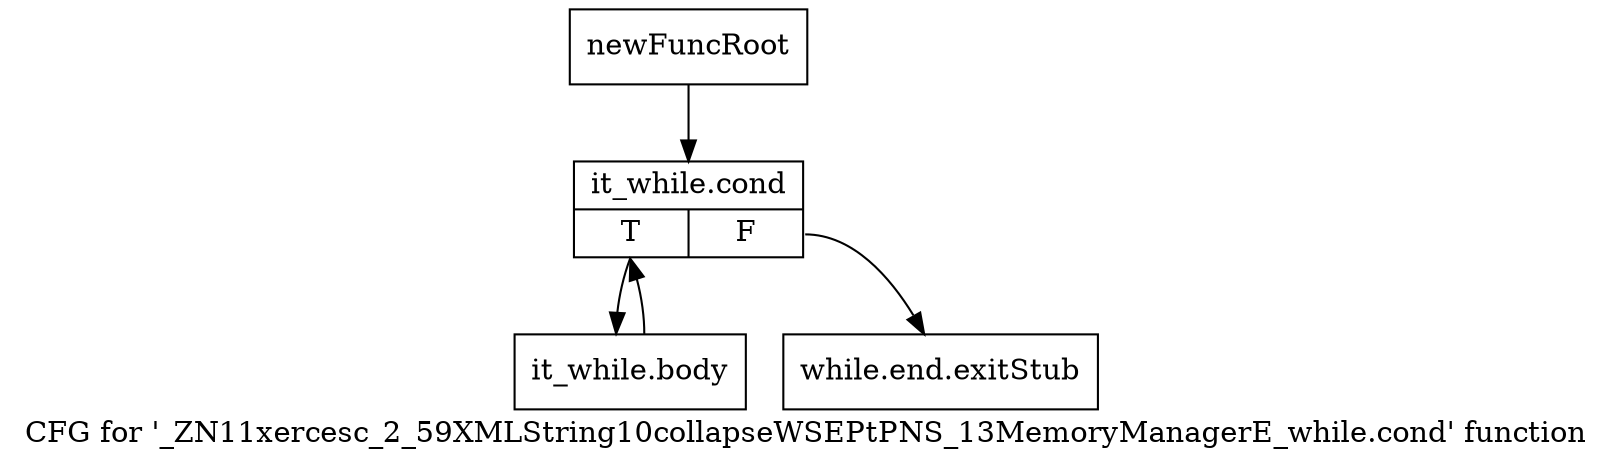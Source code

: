 digraph "CFG for '_ZN11xercesc_2_59XMLString10collapseWSEPtPNS_13MemoryManagerE_while.cond' function" {
	label="CFG for '_ZN11xercesc_2_59XMLString10collapseWSEPtPNS_13MemoryManagerE_while.cond' function";

	Node0x9b77780 [shape=record,label="{newFuncRoot}"];
	Node0x9b77780 -> Node0x9b784b0;
	Node0x9b78460 [shape=record,label="{while.end.exitStub}"];
	Node0x9b784b0 [shape=record,label="{it_while.cond|{<s0>T|<s1>F}}"];
	Node0x9b784b0:s0 -> Node0x9b78500;
	Node0x9b784b0:s1 -> Node0x9b78460;
	Node0x9b78500 [shape=record,label="{it_while.body}"];
	Node0x9b78500 -> Node0x9b784b0;
}
